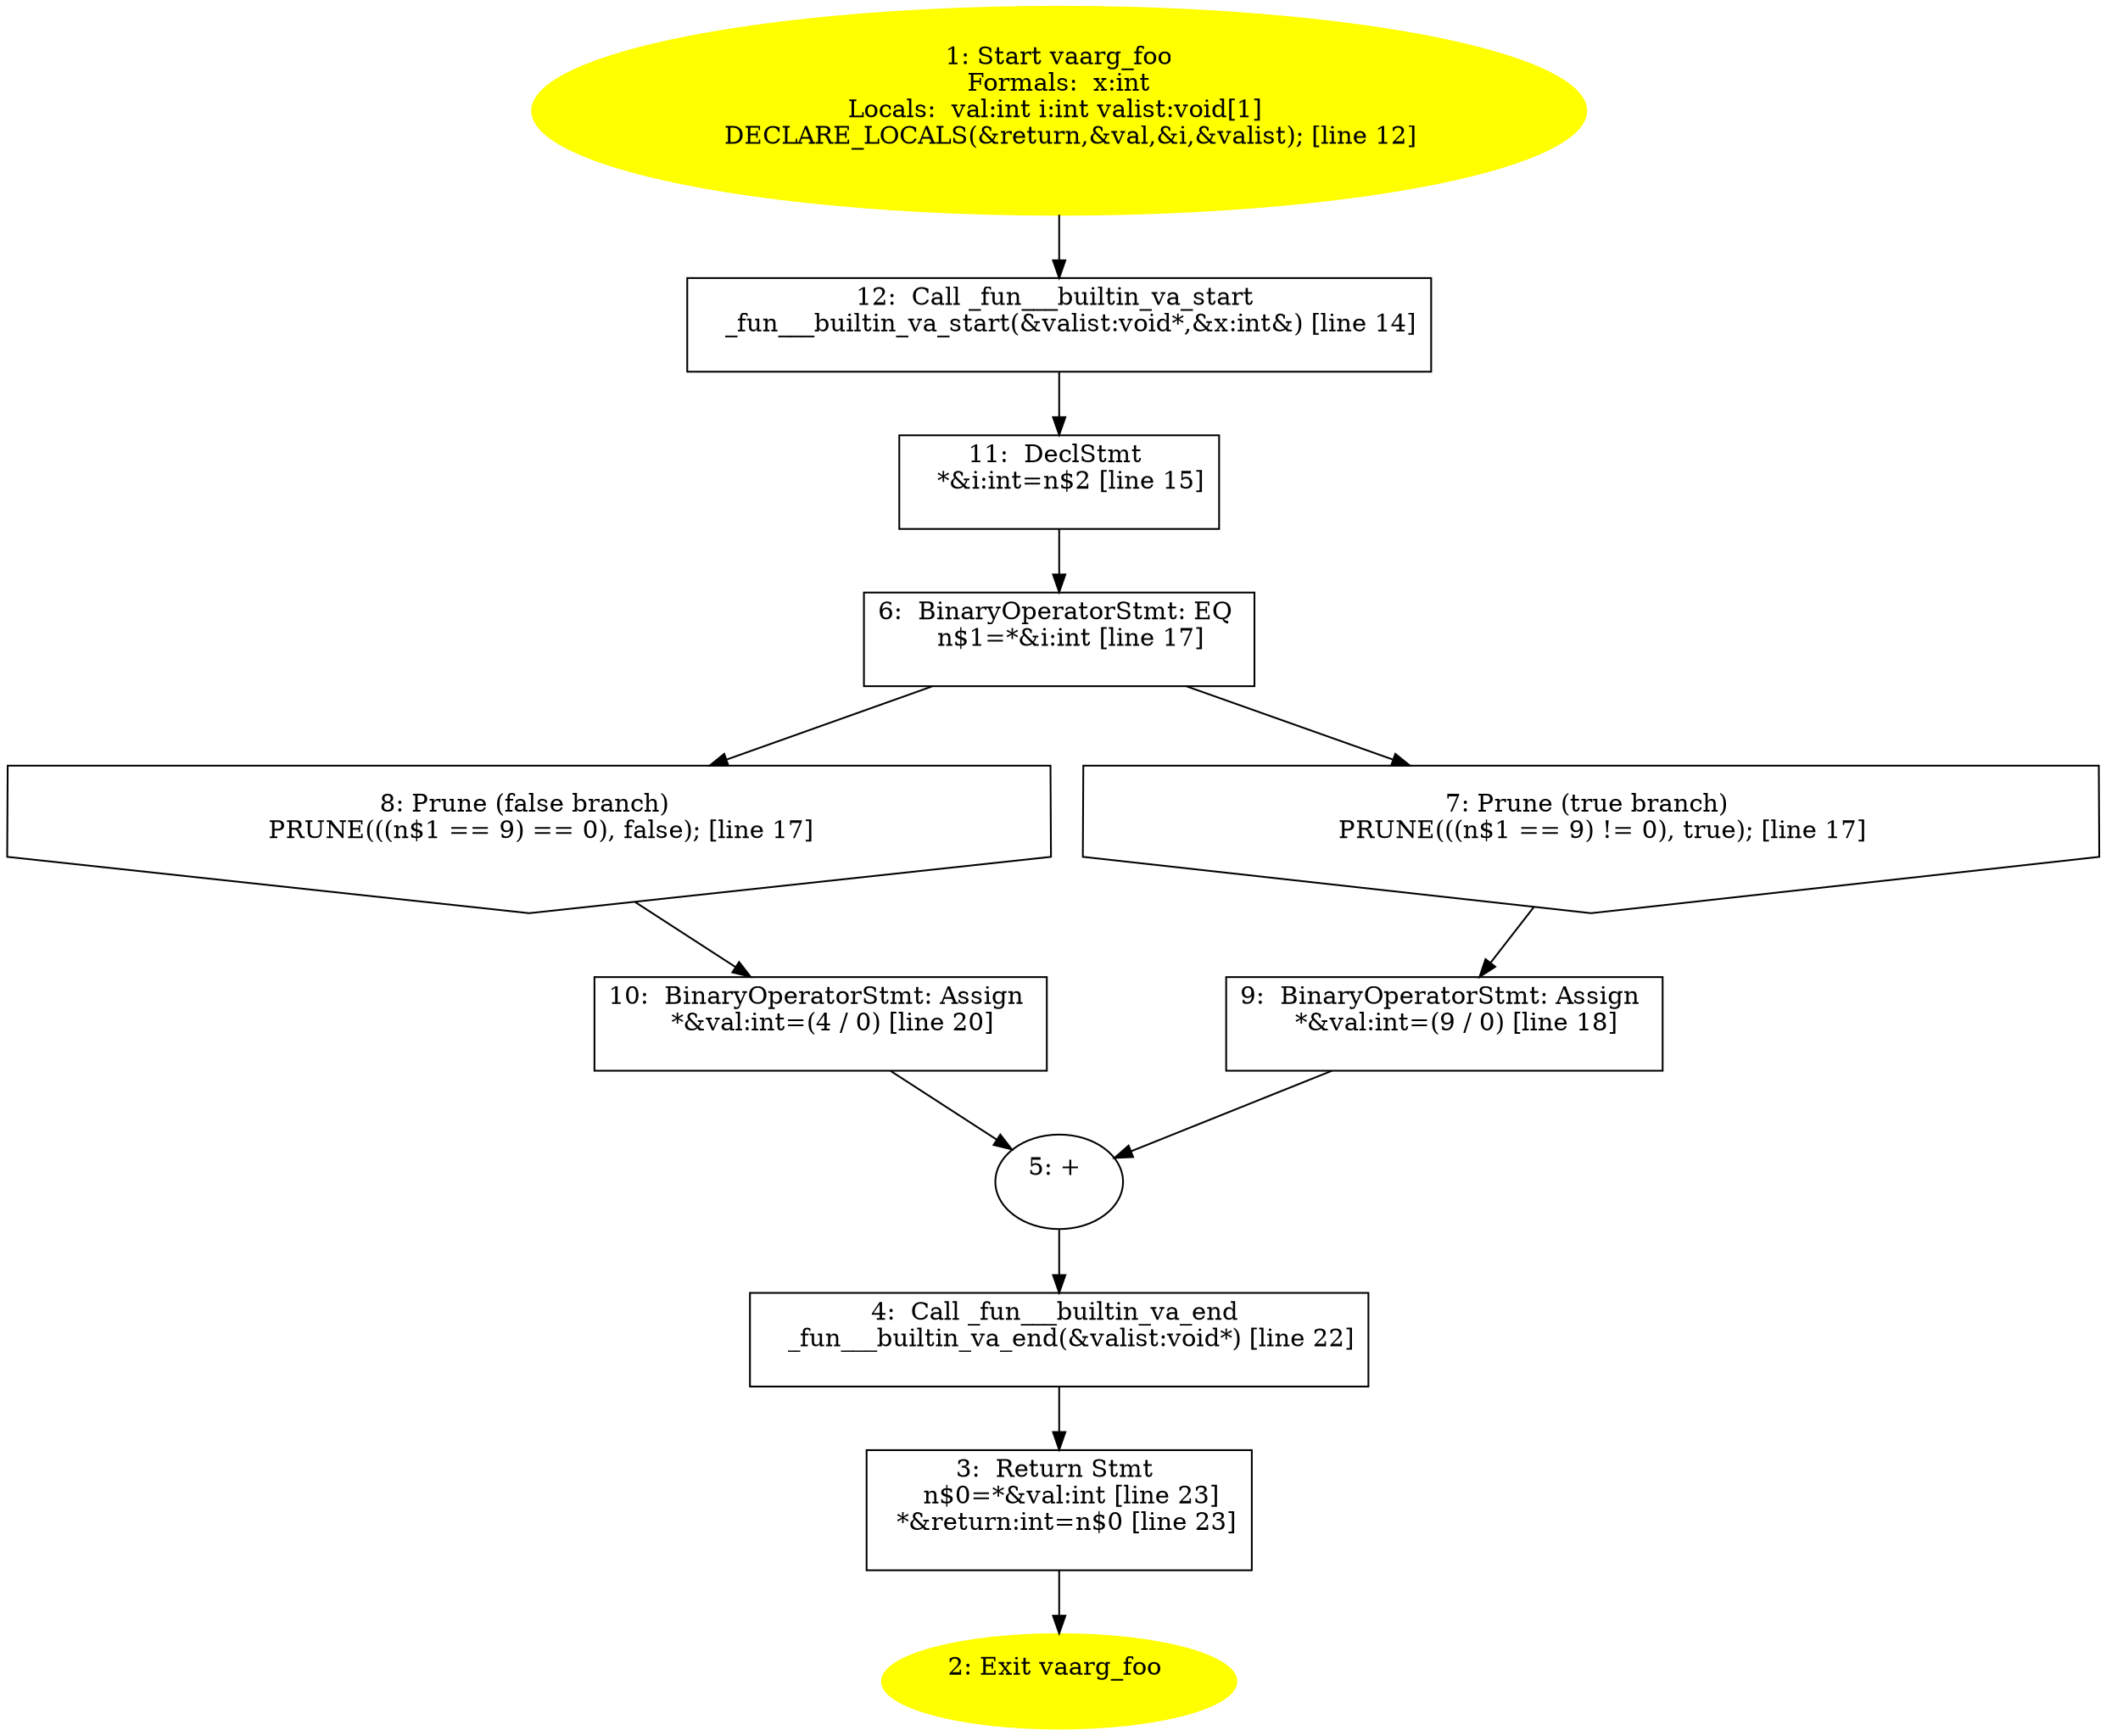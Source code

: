 /* @generated */
digraph iCFG {
"vaarg_foo.73af1e8d32c2d09f7488c5fea173b853_12" [label="12:  Call _fun___builtin_va_start \n   _fun___builtin_va_start(&valist:void*,&x:int&) [line 14]\n " shape="box"]
	

	 "vaarg_foo.73af1e8d32c2d09f7488c5fea173b853_12" -> "vaarg_foo.73af1e8d32c2d09f7488c5fea173b853_11" ;
"vaarg_foo.73af1e8d32c2d09f7488c5fea173b853_11" [label="11:  DeclStmt \n   *&i:int=n$2 [line 15]\n " shape="box"]
	

	 "vaarg_foo.73af1e8d32c2d09f7488c5fea173b853_11" -> "vaarg_foo.73af1e8d32c2d09f7488c5fea173b853_6" ;
"vaarg_foo.73af1e8d32c2d09f7488c5fea173b853_10" [label="10:  BinaryOperatorStmt: Assign \n   *&val:int=(4 / 0) [line 20]\n " shape="box"]
	

	 "vaarg_foo.73af1e8d32c2d09f7488c5fea173b853_10" -> "vaarg_foo.73af1e8d32c2d09f7488c5fea173b853_5" ;
"vaarg_foo.73af1e8d32c2d09f7488c5fea173b853_9" [label="9:  BinaryOperatorStmt: Assign \n   *&val:int=(9 / 0) [line 18]\n " shape="box"]
	

	 "vaarg_foo.73af1e8d32c2d09f7488c5fea173b853_9" -> "vaarg_foo.73af1e8d32c2d09f7488c5fea173b853_5" ;
"vaarg_foo.73af1e8d32c2d09f7488c5fea173b853_8" [label="8: Prune (false branch) \n   PRUNE(((n$1 == 9) == 0), false); [line 17]\n " shape="invhouse"]
	

	 "vaarg_foo.73af1e8d32c2d09f7488c5fea173b853_8" -> "vaarg_foo.73af1e8d32c2d09f7488c5fea173b853_10" ;
"vaarg_foo.73af1e8d32c2d09f7488c5fea173b853_7" [label="7: Prune (true branch) \n   PRUNE(((n$1 == 9) != 0), true); [line 17]\n " shape="invhouse"]
	

	 "vaarg_foo.73af1e8d32c2d09f7488c5fea173b853_7" -> "vaarg_foo.73af1e8d32c2d09f7488c5fea173b853_9" ;
"vaarg_foo.73af1e8d32c2d09f7488c5fea173b853_6" [label="6:  BinaryOperatorStmt: EQ \n   n$1=*&i:int [line 17]\n " shape="box"]
	

	 "vaarg_foo.73af1e8d32c2d09f7488c5fea173b853_6" -> "vaarg_foo.73af1e8d32c2d09f7488c5fea173b853_7" ;
	 "vaarg_foo.73af1e8d32c2d09f7488c5fea173b853_6" -> "vaarg_foo.73af1e8d32c2d09f7488c5fea173b853_8" ;
"vaarg_foo.73af1e8d32c2d09f7488c5fea173b853_5" [label="5: + \n  " ]
	

	 "vaarg_foo.73af1e8d32c2d09f7488c5fea173b853_5" -> "vaarg_foo.73af1e8d32c2d09f7488c5fea173b853_4" ;
"vaarg_foo.73af1e8d32c2d09f7488c5fea173b853_4" [label="4:  Call _fun___builtin_va_end \n   _fun___builtin_va_end(&valist:void*) [line 22]\n " shape="box"]
	

	 "vaarg_foo.73af1e8d32c2d09f7488c5fea173b853_4" -> "vaarg_foo.73af1e8d32c2d09f7488c5fea173b853_3" ;
"vaarg_foo.73af1e8d32c2d09f7488c5fea173b853_3" [label="3:  Return Stmt \n   n$0=*&val:int [line 23]\n  *&return:int=n$0 [line 23]\n " shape="box"]
	

	 "vaarg_foo.73af1e8d32c2d09f7488c5fea173b853_3" -> "vaarg_foo.73af1e8d32c2d09f7488c5fea173b853_2" ;
"vaarg_foo.73af1e8d32c2d09f7488c5fea173b853_2" [label="2: Exit vaarg_foo \n  " color=yellow style=filled]
	

"vaarg_foo.73af1e8d32c2d09f7488c5fea173b853_1" [label="1: Start vaarg_foo\nFormals:  x:int\nLocals:  val:int i:int valist:void[1] \n   DECLARE_LOCALS(&return,&val,&i,&valist); [line 12]\n " color=yellow style=filled]
	

	 "vaarg_foo.73af1e8d32c2d09f7488c5fea173b853_1" -> "vaarg_foo.73af1e8d32c2d09f7488c5fea173b853_12" ;
}
